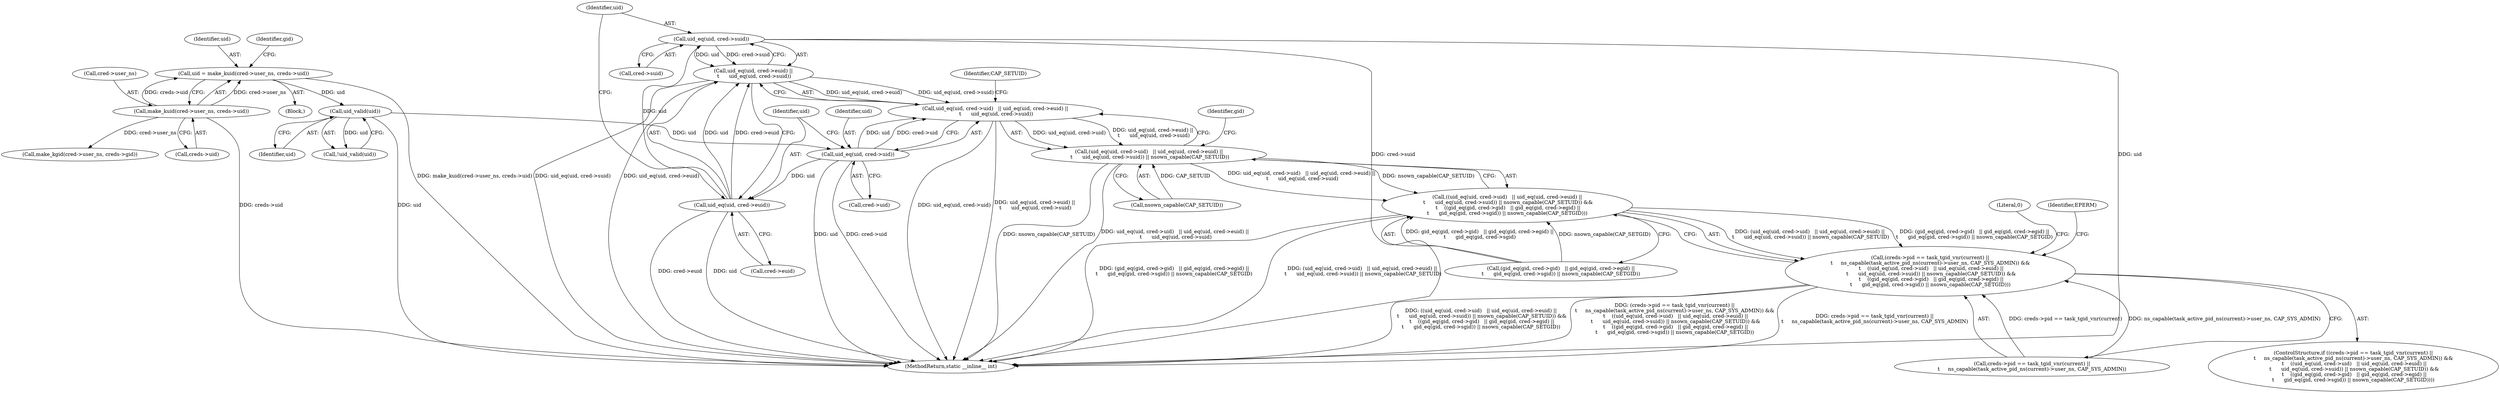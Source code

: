 digraph "0_linux_d661684cf6820331feae71146c35da83d794467e@pointer" {
"1000167" [label="(Call,uid_eq(uid, cred->suid))"];
"1000162" [label="(Call,uid_eq(uid, cred->euid))"];
"1000156" [label="(Call,uid_eq(uid, cred->uid))"];
"1000130" [label="(Call,uid_valid(uid))"];
"1000108" [label="(Call,uid = make_kuid(cred->user_ns, creds->uid))"];
"1000110" [label="(Call,make_kuid(cred->user_ns, creds->uid))"];
"1000161" [label="(Call,uid_eq(uid, cred->euid) ||\n \t      uid_eq(uid, cred->suid))"];
"1000155" [label="(Call,uid_eq(uid, cred->uid)   || uid_eq(uid, cred->euid) ||\n \t      uid_eq(uid, cred->suid))"];
"1000154" [label="(Call,(uid_eq(uid, cred->uid)   || uid_eq(uid, cred->euid) ||\n \t      uid_eq(uid, cred->suid)) || nsown_capable(CAP_SETUID))"];
"1000153" [label="(Call,((uid_eq(uid, cred->uid)   || uid_eq(uid, cred->euid) ||\n \t      uid_eq(uid, cred->suid)) || nsown_capable(CAP_SETUID)) &&\n \t    ((gid_eq(gid, cred->gid)   || gid_eq(gid, cred->egid) ||\n\t      gid_eq(gid, cred->sgid)) || nsown_capable(CAP_SETGID)))"];
"1000139" [label="(Call,(creds->pid == task_tgid_vnr(current) ||\n\t     ns_capable(task_active_pid_ns(current)->user_ns, CAP_SYS_ADMIN)) &&\n \t    ((uid_eq(uid, cred->uid)   || uid_eq(uid, cred->euid) ||\n \t      uid_eq(uid, cred->suid)) || nsown_capable(CAP_SETUID)) &&\n \t    ((gid_eq(gid, cred->gid)   || gid_eq(gid, cred->egid) ||\n\t      gid_eq(gid, cred->sgid)) || nsown_capable(CAP_SETGID)))"];
"1000140" [label="(Call,creds->pid == task_tgid_vnr(current) ||\n\t     ns_capable(task_active_pid_ns(current)->user_ns, CAP_SYS_ADMIN))"];
"1000110" [label="(Call,make_kuid(cred->user_ns, creds->uid))"];
"1000129" [label="(Call,!uid_valid(uid))"];
"1000154" [label="(Call,(uid_eq(uid, cred->uid)   || uid_eq(uid, cred->euid) ||\n \t      uid_eq(uid, cred->suid)) || nsown_capable(CAP_SETUID))"];
"1000177" [label="(Identifier,gid)"];
"1000109" [label="(Identifier,uid)"];
"1000172" [label="(Call,nsown_capable(CAP_SETUID))"];
"1000155" [label="(Call,uid_eq(uid, cred->uid)   || uid_eq(uid, cred->euid) ||\n \t      uid_eq(uid, cred->suid))"];
"1000167" [label="(Call,uid_eq(uid, cred->suid))"];
"1000102" [label="(Block,)"];
"1000139" [label="(Call,(creds->pid == task_tgid_vnr(current) ||\n\t     ns_capable(task_active_pid_ns(current)->user_ns, CAP_SYS_ADMIN)) &&\n \t    ((uid_eq(uid, cred->uid)   || uid_eq(uid, cred->euid) ||\n \t      uid_eq(uid, cred->suid)) || nsown_capable(CAP_SETUID)) &&\n \t    ((gid_eq(gid, cred->gid)   || gid_eq(gid, cred->egid) ||\n\t      gid_eq(gid, cred->sgid)) || nsown_capable(CAP_SETGID)))"];
"1000138" [label="(ControlStructure,if ((creds->pid == task_tgid_vnr(current) ||\n\t     ns_capable(task_active_pid_ns(current)->user_ns, CAP_SYS_ADMIN)) &&\n \t    ((uid_eq(uid, cred->uid)   || uid_eq(uid, cred->euid) ||\n \t      uid_eq(uid, cred->suid)) || nsown_capable(CAP_SETUID)) &&\n \t    ((gid_eq(gid, cred->gid)   || gid_eq(gid, cred->egid) ||\n\t      gid_eq(gid, cred->sgid)) || nsown_capable(CAP_SETGID))))"];
"1000130" [label="(Call,uid_valid(uid))"];
"1000169" [label="(Call,cred->suid)"];
"1000119" [label="(Identifier,gid)"];
"1000174" [label="(Call,(gid_eq(gid, cred->gid)   || gid_eq(gid, cred->egid) ||\n\t      gid_eq(gid, cred->sgid)) || nsown_capable(CAP_SETGID))"];
"1000168" [label="(Identifier,uid)"];
"1000114" [label="(Call,creds->uid)"];
"1000153" [label="(Call,((uid_eq(uid, cred->uid)   || uid_eq(uid, cred->euid) ||\n \t      uid_eq(uid, cred->suid)) || nsown_capable(CAP_SETUID)) &&\n \t    ((gid_eq(gid, cred->gid)   || gid_eq(gid, cred->egid) ||\n\t      gid_eq(gid, cred->sgid)) || nsown_capable(CAP_SETGID)))"];
"1000156" [label="(Call,uid_eq(uid, cred->uid))"];
"1000164" [label="(Call,cred->euid)"];
"1000163" [label="(Identifier,uid)"];
"1000196" [label="(Literal,0)"];
"1000173" [label="(Identifier,CAP_SETUID)"];
"1000199" [label="(Identifier,EPERM)"];
"1000158" [label="(Call,cred->uid)"];
"1000162" [label="(Call,uid_eq(uid, cred->euid))"];
"1000131" [label="(Identifier,uid)"];
"1000200" [label="(MethodReturn,static __inline__ int)"];
"1000157" [label="(Identifier,uid)"];
"1000111" [label="(Call,cred->user_ns)"];
"1000108" [label="(Call,uid = make_kuid(cred->user_ns, creds->uid))"];
"1000120" [label="(Call,make_kgid(cred->user_ns, creds->gid))"];
"1000161" [label="(Call,uid_eq(uid, cred->euid) ||\n \t      uid_eq(uid, cred->suid))"];
"1000167" -> "1000161"  [label="AST: "];
"1000167" -> "1000169"  [label="CFG: "];
"1000168" -> "1000167"  [label="AST: "];
"1000169" -> "1000167"  [label="AST: "];
"1000161" -> "1000167"  [label="CFG: "];
"1000167" -> "1000200"  [label="DDG: cred->suid"];
"1000167" -> "1000200"  [label="DDG: uid"];
"1000167" -> "1000161"  [label="DDG: uid"];
"1000167" -> "1000161"  [label="DDG: cred->suid"];
"1000162" -> "1000167"  [label="DDG: uid"];
"1000162" -> "1000161"  [label="AST: "];
"1000162" -> "1000164"  [label="CFG: "];
"1000163" -> "1000162"  [label="AST: "];
"1000164" -> "1000162"  [label="AST: "];
"1000168" -> "1000162"  [label="CFG: "];
"1000161" -> "1000162"  [label="CFG: "];
"1000162" -> "1000200"  [label="DDG: cred->euid"];
"1000162" -> "1000200"  [label="DDG: uid"];
"1000162" -> "1000161"  [label="DDG: uid"];
"1000162" -> "1000161"  [label="DDG: cred->euid"];
"1000156" -> "1000162"  [label="DDG: uid"];
"1000156" -> "1000155"  [label="AST: "];
"1000156" -> "1000158"  [label="CFG: "];
"1000157" -> "1000156"  [label="AST: "];
"1000158" -> "1000156"  [label="AST: "];
"1000163" -> "1000156"  [label="CFG: "];
"1000155" -> "1000156"  [label="CFG: "];
"1000156" -> "1000200"  [label="DDG: uid"];
"1000156" -> "1000200"  [label="DDG: cred->uid"];
"1000156" -> "1000155"  [label="DDG: uid"];
"1000156" -> "1000155"  [label="DDG: cred->uid"];
"1000130" -> "1000156"  [label="DDG: uid"];
"1000130" -> "1000129"  [label="AST: "];
"1000130" -> "1000131"  [label="CFG: "];
"1000131" -> "1000130"  [label="AST: "];
"1000129" -> "1000130"  [label="CFG: "];
"1000130" -> "1000200"  [label="DDG: uid"];
"1000130" -> "1000129"  [label="DDG: uid"];
"1000108" -> "1000130"  [label="DDG: uid"];
"1000108" -> "1000102"  [label="AST: "];
"1000108" -> "1000110"  [label="CFG: "];
"1000109" -> "1000108"  [label="AST: "];
"1000110" -> "1000108"  [label="AST: "];
"1000119" -> "1000108"  [label="CFG: "];
"1000108" -> "1000200"  [label="DDG: make_kuid(cred->user_ns, creds->uid)"];
"1000110" -> "1000108"  [label="DDG: cred->user_ns"];
"1000110" -> "1000108"  [label="DDG: creds->uid"];
"1000110" -> "1000114"  [label="CFG: "];
"1000111" -> "1000110"  [label="AST: "];
"1000114" -> "1000110"  [label="AST: "];
"1000110" -> "1000200"  [label="DDG: creds->uid"];
"1000110" -> "1000120"  [label="DDG: cred->user_ns"];
"1000161" -> "1000155"  [label="AST: "];
"1000155" -> "1000161"  [label="CFG: "];
"1000161" -> "1000200"  [label="DDG: uid_eq(uid, cred->suid)"];
"1000161" -> "1000200"  [label="DDG: uid_eq(uid, cred->euid)"];
"1000161" -> "1000155"  [label="DDG: uid_eq(uid, cred->euid)"];
"1000161" -> "1000155"  [label="DDG: uid_eq(uid, cred->suid)"];
"1000155" -> "1000154"  [label="AST: "];
"1000173" -> "1000155"  [label="CFG: "];
"1000154" -> "1000155"  [label="CFG: "];
"1000155" -> "1000200"  [label="DDG: uid_eq(uid, cred->uid)"];
"1000155" -> "1000200"  [label="DDG: uid_eq(uid, cred->euid) ||\n \t      uid_eq(uid, cred->suid)"];
"1000155" -> "1000154"  [label="DDG: uid_eq(uid, cred->uid)"];
"1000155" -> "1000154"  [label="DDG: uid_eq(uid, cred->euid) ||\n \t      uid_eq(uid, cred->suid)"];
"1000154" -> "1000153"  [label="AST: "];
"1000154" -> "1000172"  [label="CFG: "];
"1000172" -> "1000154"  [label="AST: "];
"1000177" -> "1000154"  [label="CFG: "];
"1000153" -> "1000154"  [label="CFG: "];
"1000154" -> "1000200"  [label="DDG: nsown_capable(CAP_SETUID)"];
"1000154" -> "1000200"  [label="DDG: uid_eq(uid, cred->uid)   || uid_eq(uid, cred->euid) ||\n \t      uid_eq(uid, cred->suid)"];
"1000154" -> "1000153"  [label="DDG: uid_eq(uid, cred->uid)   || uid_eq(uid, cred->euid) ||\n \t      uid_eq(uid, cred->suid)"];
"1000154" -> "1000153"  [label="DDG: nsown_capable(CAP_SETUID)"];
"1000172" -> "1000154"  [label="DDG: CAP_SETUID"];
"1000153" -> "1000139"  [label="AST: "];
"1000153" -> "1000174"  [label="CFG: "];
"1000174" -> "1000153"  [label="AST: "];
"1000139" -> "1000153"  [label="CFG: "];
"1000153" -> "1000200"  [label="DDG: (uid_eq(uid, cred->uid)   || uid_eq(uid, cred->euid) ||\n \t      uid_eq(uid, cred->suid)) || nsown_capable(CAP_SETUID)"];
"1000153" -> "1000200"  [label="DDG: (gid_eq(gid, cred->gid)   || gid_eq(gid, cred->egid) ||\n\t      gid_eq(gid, cred->sgid)) || nsown_capable(CAP_SETGID)"];
"1000153" -> "1000139"  [label="DDG: (uid_eq(uid, cred->uid)   || uid_eq(uid, cred->euid) ||\n \t      uid_eq(uid, cred->suid)) || nsown_capable(CAP_SETUID)"];
"1000153" -> "1000139"  [label="DDG: (gid_eq(gid, cred->gid)   || gid_eq(gid, cred->egid) ||\n\t      gid_eq(gid, cred->sgid)) || nsown_capable(CAP_SETGID)"];
"1000174" -> "1000153"  [label="DDG: gid_eq(gid, cred->gid)   || gid_eq(gid, cred->egid) ||\n\t      gid_eq(gid, cred->sgid)"];
"1000174" -> "1000153"  [label="DDG: nsown_capable(CAP_SETGID)"];
"1000139" -> "1000138"  [label="AST: "];
"1000139" -> "1000140"  [label="CFG: "];
"1000140" -> "1000139"  [label="AST: "];
"1000196" -> "1000139"  [label="CFG: "];
"1000199" -> "1000139"  [label="CFG: "];
"1000139" -> "1000200"  [label="DDG: ((uid_eq(uid, cred->uid)   || uid_eq(uid, cred->euid) ||\n \t      uid_eq(uid, cred->suid)) || nsown_capable(CAP_SETUID)) &&\n \t    ((gid_eq(gid, cred->gid)   || gid_eq(gid, cred->egid) ||\n\t      gid_eq(gid, cred->sgid)) || nsown_capable(CAP_SETGID))"];
"1000139" -> "1000200"  [label="DDG: (creds->pid == task_tgid_vnr(current) ||\n\t     ns_capable(task_active_pid_ns(current)->user_ns, CAP_SYS_ADMIN)) &&\n \t    ((uid_eq(uid, cred->uid)   || uid_eq(uid, cred->euid) ||\n \t      uid_eq(uid, cred->suid)) || nsown_capable(CAP_SETUID)) &&\n \t    ((gid_eq(gid, cred->gid)   || gid_eq(gid, cred->egid) ||\n\t      gid_eq(gid, cred->sgid)) || nsown_capable(CAP_SETGID))"];
"1000139" -> "1000200"  [label="DDG: creds->pid == task_tgid_vnr(current) ||\n\t     ns_capable(task_active_pid_ns(current)->user_ns, CAP_SYS_ADMIN)"];
"1000140" -> "1000139"  [label="DDG: creds->pid == task_tgid_vnr(current)"];
"1000140" -> "1000139"  [label="DDG: ns_capable(task_active_pid_ns(current)->user_ns, CAP_SYS_ADMIN)"];
}
